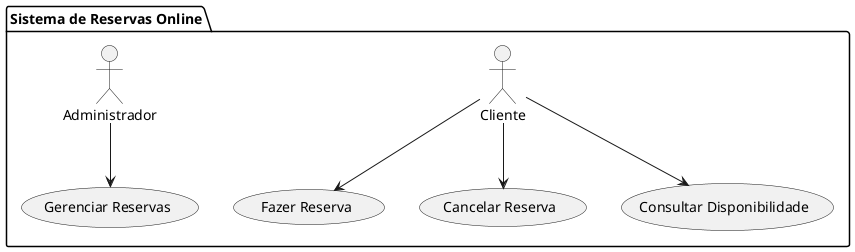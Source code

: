 @startuml
!define RECTANGLE class

package "Sistema de Reservas Online" {

  actor Cliente
  actor Administrador
  
  usecase "Fazer Reserva" as UC1
  usecase "Cancelar Reserva" as UC2
  usecase "Consultar Disponibilidade" as UC3
  usecase "Gerenciar Reservas" as UC4
  
  Cliente --> UC1
  Cliente --> UC2
  Cliente --> UC3
  Administrador --> UC4
  
}

@enduml